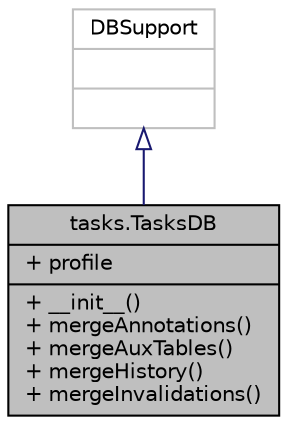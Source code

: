 digraph "tasks.TasksDB"
{
 // LATEX_PDF_SIZE
  edge [fontname="Helvetica",fontsize="10",labelfontname="Helvetica",labelfontsize="10"];
  node [fontname="Helvetica",fontsize="10",shape=record];
  Node1 [label="{tasks.TasksDB\n|+ profile\l|+ __init__()\l+ mergeAnnotations()\l+ mergeAuxTables()\l+ mergeHistory()\l+ mergeInvalidations()\l}",height=0.2,width=0.4,color="black", fillcolor="grey75", style="filled", fontcolor="black",tooltip=" "];
  Node2 -> Node1 [dir="back",color="midnightblue",fontsize="10",style="solid",arrowtail="onormal",fontname="Helvetica"];
  Node2 [label="{DBSupport\n||}",height=0.2,width=0.4,color="grey75", fillcolor="white", style="filled",tooltip=" "];
}
